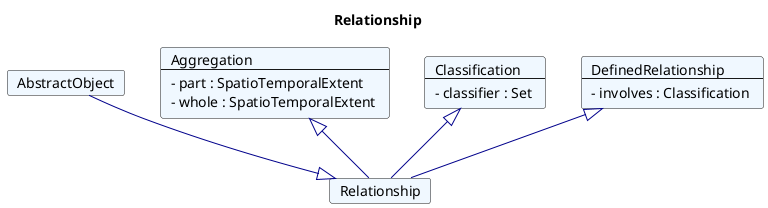 @startuml
Title Relationship 

Card Relationship #F0F8FF [
Relationship
]
Card AbstractObject #F0F8FF [
AbstractObject
]
AbstractObject --|> Relationship  #00008B 
Card Aggregation #F0F8FF [
Aggregation
----
- part : SpatioTemporalExtent 
- whole : SpatioTemporalExtent 
]
Aggregation <|-- Relationship  #00008B 
Card Classification #F0F8FF [
Classification
----
- classifier : Set 
]
Classification <|-- Relationship  #00008B 
Card DefinedRelationship #F0F8FF [
DefinedRelationship
----
- involves : Classification 
]
DefinedRelationship <|-- Relationship  #00008B 
@enduml